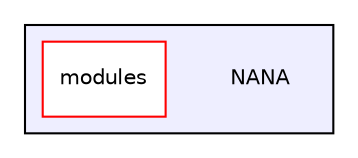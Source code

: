 digraph "NANA" {
  compound=true
  node [ fontsize="10", fontname="Helvetica"];
  edge [ labelfontsize="10", labelfontname="Helvetica"];
  subgraph clusterdir_7c9b6f0367ec74be5e320712e0f90a45 {
    graph [ bgcolor="#eeeeff", pencolor="black", label="" URL="dir_7c9b6f0367ec74be5e320712e0f90a45.html"];
    dir_7c9b6f0367ec74be5e320712e0f90a45 [shape=plaintext label="NANA"];
  dir_6b55659ead8ae8e939b199224b5f3833 [shape=box label="modules" fillcolor="white" style="filled" color="red" URL="dir_6b55659ead8ae8e939b199224b5f3833.html"];
  }
}
